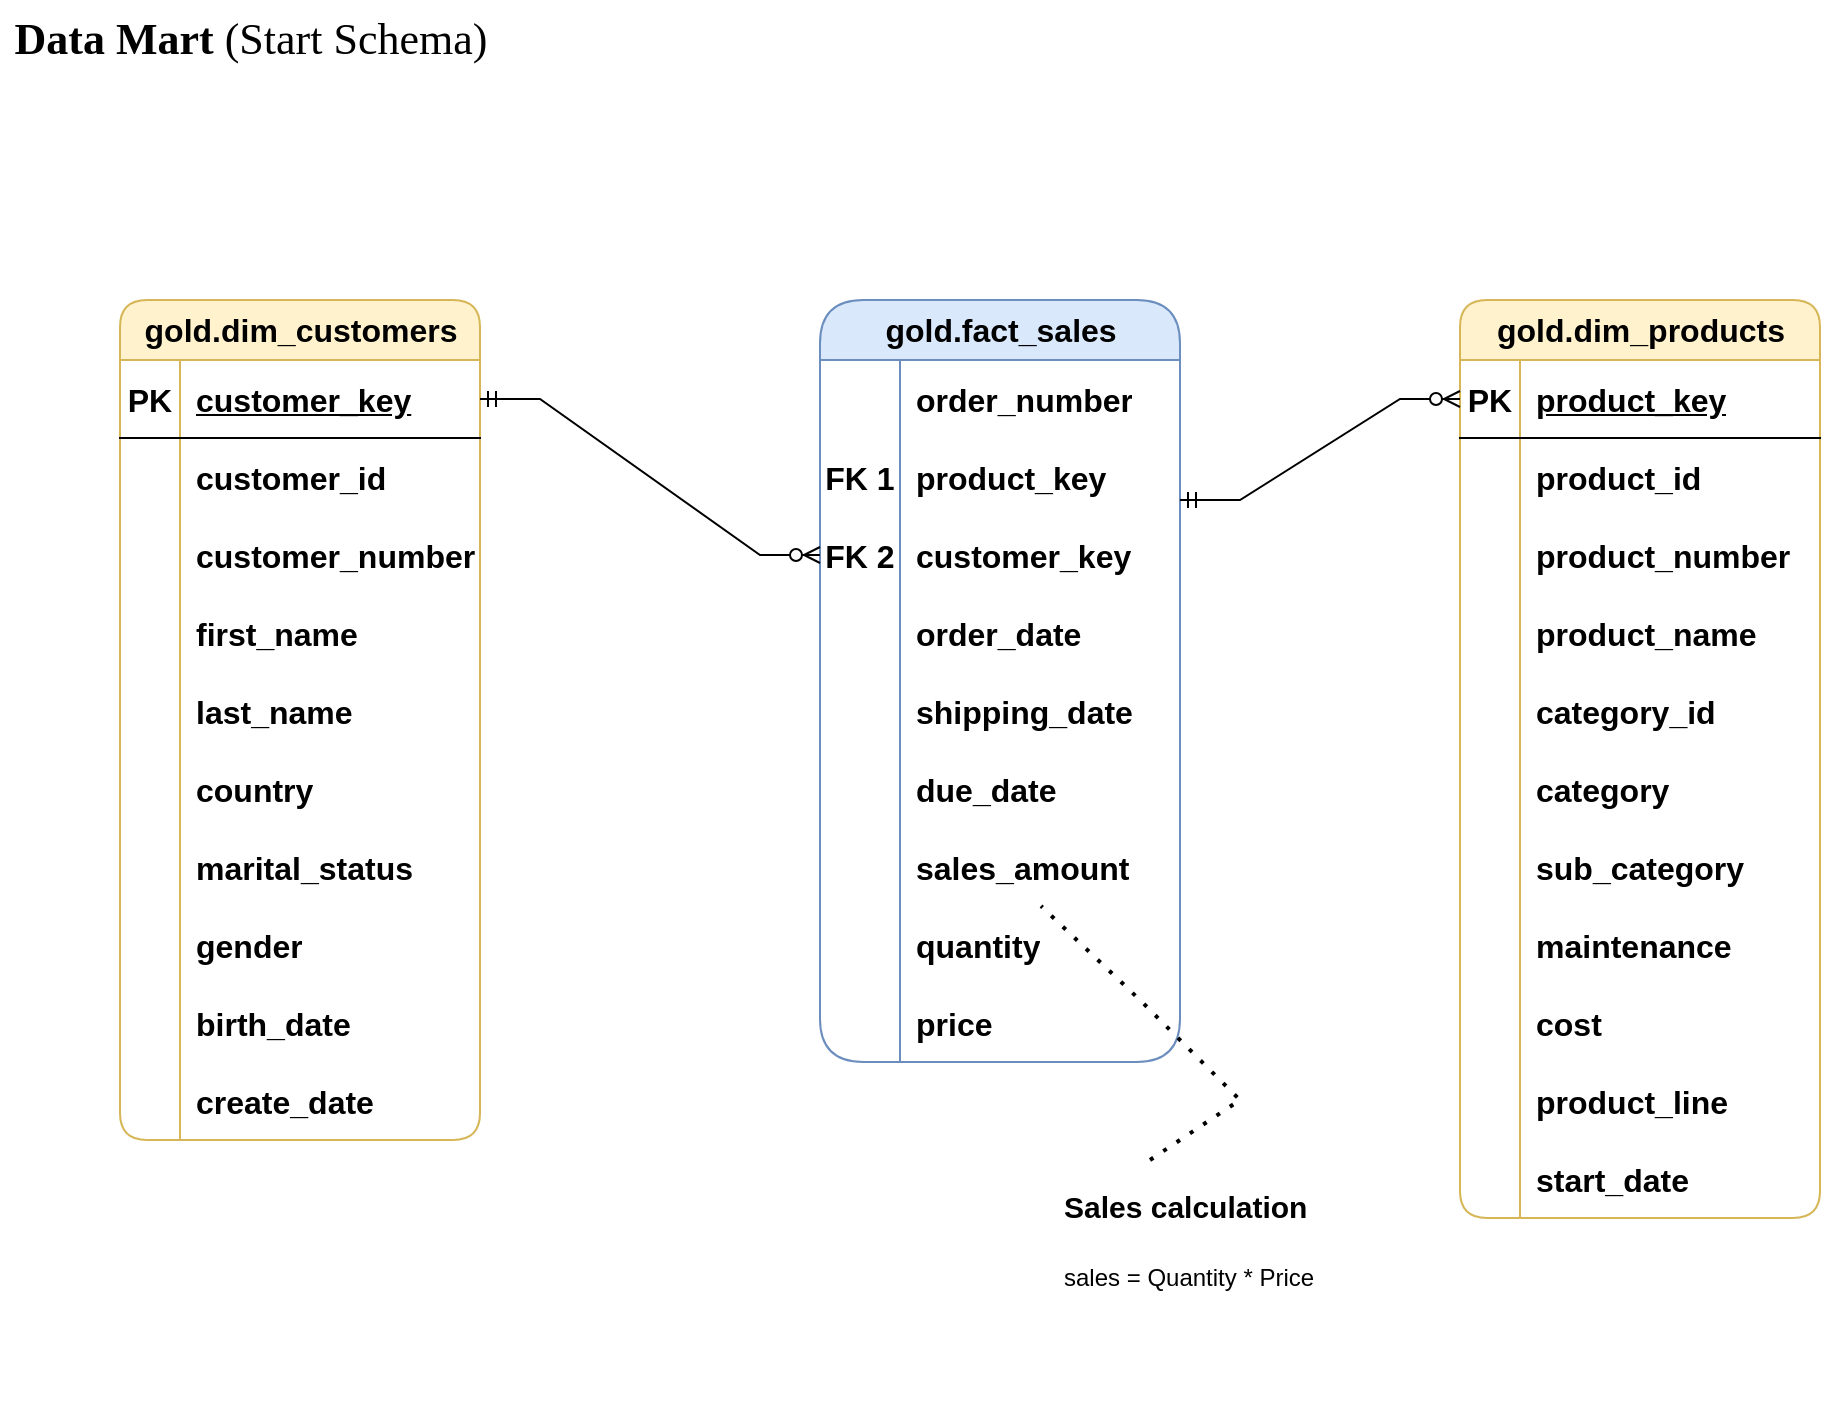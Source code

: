 <mxfile version="28.1.2">
  <diagram name="Page-1" id="ffAwyAnyYBQC_Q6XgbtC">
    <mxGraphModel dx="1188" dy="771" grid="1" gridSize="10" guides="1" tooltips="1" connect="1" arrows="1" fold="1" page="1" pageScale="1" pageWidth="2000" pageHeight="2000" math="0" shadow="0">
      <root>
        <mxCell id="0" />
        <mxCell id="1" parent="0" />
        <mxCell id="qWwc3o8D-LKUhvW9J721-1" value="&lt;font style=&quot;font-size: 22px;&quot; face=&quot;Garamond&quot;&gt;&lt;b style=&quot;&quot;&gt;&lt;font style=&quot;&quot;&gt;Data Mart&amp;nbsp;&lt;/font&gt;&lt;/b&gt;(Start Schema)&lt;/font&gt;" style="text;html=1;align=center;verticalAlign=middle;resizable=0;points=[];autosize=1;strokeColor=none;fillColor=none;" vertex="1" parent="1">
          <mxGeometry x="60" y="50" width="250" height="40" as="geometry" />
        </mxCell>
        <mxCell id="qWwc3o8D-LKUhvW9J721-2" value="gold.dim_customers" style="shape=table;startSize=30;container=1;collapsible=1;childLayout=tableLayout;fixedRows=1;rowLines=0;fontStyle=1;align=center;resizeLast=1;html=1;rounded=1;fillColor=#fff2cc;strokeColor=#d6b656;fontSize=16;" vertex="1" parent="1">
          <mxGeometry x="120" y="200" width="180" height="420" as="geometry" />
        </mxCell>
        <mxCell id="qWwc3o8D-LKUhvW9J721-3" value="" style="shape=tableRow;horizontal=0;startSize=0;swimlaneHead=0;swimlaneBody=0;fillColor=none;collapsible=0;dropTarget=0;points=[[0,0.5],[1,0.5]];portConstraint=eastwest;top=0;left=0;right=0;bottom=1;fontSize=16;" vertex="1" parent="qWwc3o8D-LKUhvW9J721-2">
          <mxGeometry y="30" width="180" height="39" as="geometry" />
        </mxCell>
        <mxCell id="qWwc3o8D-LKUhvW9J721-4" value="PK" style="shape=partialRectangle;connectable=0;fillColor=none;top=0;left=0;bottom=0;right=0;fontStyle=1;overflow=hidden;whiteSpace=wrap;html=1;fontSize=16;" vertex="1" parent="qWwc3o8D-LKUhvW9J721-3">
          <mxGeometry width="30" height="39" as="geometry">
            <mxRectangle width="30" height="39" as="alternateBounds" />
          </mxGeometry>
        </mxCell>
        <mxCell id="qWwc3o8D-LKUhvW9J721-5" value="customer_key" style="shape=partialRectangle;connectable=0;fillColor=none;top=0;left=0;bottom=0;right=0;align=left;spacingLeft=6;fontStyle=5;overflow=hidden;whiteSpace=wrap;html=1;fontSize=16;" vertex="1" parent="qWwc3o8D-LKUhvW9J721-3">
          <mxGeometry x="30" width="150" height="39" as="geometry">
            <mxRectangle width="150" height="39" as="alternateBounds" />
          </mxGeometry>
        </mxCell>
        <mxCell id="qWwc3o8D-LKUhvW9J721-6" value="" style="shape=tableRow;horizontal=0;startSize=0;swimlaneHead=0;swimlaneBody=0;fillColor=none;collapsible=0;dropTarget=0;points=[[0,0.5],[1,0.5]];portConstraint=eastwest;top=0;left=0;right=0;bottom=0;fontSize=16;fontStyle=1" vertex="1" parent="qWwc3o8D-LKUhvW9J721-2">
          <mxGeometry y="69" width="180" height="39" as="geometry" />
        </mxCell>
        <mxCell id="qWwc3o8D-LKUhvW9J721-7" value="" style="shape=partialRectangle;connectable=0;fillColor=none;top=0;left=0;bottom=0;right=0;editable=1;overflow=hidden;whiteSpace=wrap;html=1;fontSize=16;fontStyle=1" vertex="1" parent="qWwc3o8D-LKUhvW9J721-6">
          <mxGeometry width="30" height="39" as="geometry">
            <mxRectangle width="30" height="39" as="alternateBounds" />
          </mxGeometry>
        </mxCell>
        <mxCell id="qWwc3o8D-LKUhvW9J721-8" value="customer_id" style="shape=partialRectangle;connectable=0;fillColor=none;top=0;left=0;bottom=0;right=0;align=left;spacingLeft=6;overflow=hidden;whiteSpace=wrap;html=1;fontSize=16;fontStyle=1" vertex="1" parent="qWwc3o8D-LKUhvW9J721-6">
          <mxGeometry x="30" width="150" height="39" as="geometry">
            <mxRectangle width="150" height="39" as="alternateBounds" />
          </mxGeometry>
        </mxCell>
        <mxCell id="qWwc3o8D-LKUhvW9J721-9" value="" style="shape=tableRow;horizontal=0;startSize=0;swimlaneHead=0;swimlaneBody=0;fillColor=none;collapsible=0;dropTarget=0;points=[[0,0.5],[1,0.5]];portConstraint=eastwest;top=0;left=0;right=0;bottom=0;fontSize=16;fontStyle=1" vertex="1" parent="qWwc3o8D-LKUhvW9J721-2">
          <mxGeometry y="108" width="180" height="39" as="geometry" />
        </mxCell>
        <mxCell id="qWwc3o8D-LKUhvW9J721-10" value="" style="shape=partialRectangle;connectable=0;fillColor=none;top=0;left=0;bottom=0;right=0;editable=1;overflow=hidden;whiteSpace=wrap;html=1;fontSize=16;fontStyle=1" vertex="1" parent="qWwc3o8D-LKUhvW9J721-9">
          <mxGeometry width="30" height="39" as="geometry">
            <mxRectangle width="30" height="39" as="alternateBounds" />
          </mxGeometry>
        </mxCell>
        <mxCell id="qWwc3o8D-LKUhvW9J721-11" value="customer_number" style="shape=partialRectangle;connectable=0;fillColor=none;top=0;left=0;bottom=0;right=0;align=left;spacingLeft=6;overflow=hidden;whiteSpace=wrap;html=1;fontSize=16;fontStyle=1" vertex="1" parent="qWwc3o8D-LKUhvW9J721-9">
          <mxGeometry x="30" width="150" height="39" as="geometry">
            <mxRectangle width="150" height="39" as="alternateBounds" />
          </mxGeometry>
        </mxCell>
        <mxCell id="qWwc3o8D-LKUhvW9J721-12" value="" style="shape=tableRow;horizontal=0;startSize=0;swimlaneHead=0;swimlaneBody=0;fillColor=none;collapsible=0;dropTarget=0;points=[[0,0.5],[1,0.5]];portConstraint=eastwest;top=0;left=0;right=0;bottom=0;fontSize=16;fontStyle=1" vertex="1" parent="qWwc3o8D-LKUhvW9J721-2">
          <mxGeometry y="147" width="180" height="39" as="geometry" />
        </mxCell>
        <mxCell id="qWwc3o8D-LKUhvW9J721-13" value="" style="shape=partialRectangle;connectable=0;fillColor=none;top=0;left=0;bottom=0;right=0;editable=1;overflow=hidden;whiteSpace=wrap;html=1;fontSize=16;fontStyle=1" vertex="1" parent="qWwc3o8D-LKUhvW9J721-12">
          <mxGeometry width="30" height="39" as="geometry">
            <mxRectangle width="30" height="39" as="alternateBounds" />
          </mxGeometry>
        </mxCell>
        <mxCell id="qWwc3o8D-LKUhvW9J721-14" value="first_name" style="shape=partialRectangle;connectable=0;fillColor=none;top=0;left=0;bottom=0;right=0;align=left;spacingLeft=6;overflow=hidden;whiteSpace=wrap;html=1;fontSize=16;fontStyle=1" vertex="1" parent="qWwc3o8D-LKUhvW9J721-12">
          <mxGeometry x="30" width="150" height="39" as="geometry">
            <mxRectangle width="150" height="39" as="alternateBounds" />
          </mxGeometry>
        </mxCell>
        <mxCell id="qWwc3o8D-LKUhvW9J721-28" value="" style="shape=tableRow;horizontal=0;startSize=0;swimlaneHead=0;swimlaneBody=0;fillColor=none;collapsible=0;dropTarget=0;points=[[0,0.5],[1,0.5]];portConstraint=eastwest;top=0;left=0;right=0;bottom=0;fontSize=16;fontStyle=1" vertex="1" parent="qWwc3o8D-LKUhvW9J721-2">
          <mxGeometry y="186" width="180" height="39" as="geometry" />
        </mxCell>
        <mxCell id="qWwc3o8D-LKUhvW9J721-29" value="" style="shape=partialRectangle;connectable=0;fillColor=none;top=0;left=0;bottom=0;right=0;editable=1;overflow=hidden;whiteSpace=wrap;html=1;fontSize=16;fontStyle=1" vertex="1" parent="qWwc3o8D-LKUhvW9J721-28">
          <mxGeometry width="30" height="39" as="geometry">
            <mxRectangle width="30" height="39" as="alternateBounds" />
          </mxGeometry>
        </mxCell>
        <mxCell id="qWwc3o8D-LKUhvW9J721-30" value="last_name" style="shape=partialRectangle;connectable=0;fillColor=none;top=0;left=0;bottom=0;right=0;align=left;spacingLeft=6;overflow=hidden;whiteSpace=wrap;html=1;fontSize=16;fontStyle=1" vertex="1" parent="qWwc3o8D-LKUhvW9J721-28">
          <mxGeometry x="30" width="150" height="39" as="geometry">
            <mxRectangle width="150" height="39" as="alternateBounds" />
          </mxGeometry>
        </mxCell>
        <mxCell id="qWwc3o8D-LKUhvW9J721-31" value="" style="shape=tableRow;horizontal=0;startSize=0;swimlaneHead=0;swimlaneBody=0;fillColor=none;collapsible=0;dropTarget=0;points=[[0,0.5],[1,0.5]];portConstraint=eastwest;top=0;left=0;right=0;bottom=0;fontSize=16;fontStyle=1" vertex="1" parent="qWwc3o8D-LKUhvW9J721-2">
          <mxGeometry y="225" width="180" height="39" as="geometry" />
        </mxCell>
        <mxCell id="qWwc3o8D-LKUhvW9J721-32" value="" style="shape=partialRectangle;connectable=0;fillColor=none;top=0;left=0;bottom=0;right=0;editable=1;overflow=hidden;whiteSpace=wrap;html=1;fontSize=16;fontStyle=1" vertex="1" parent="qWwc3o8D-LKUhvW9J721-31">
          <mxGeometry width="30" height="39" as="geometry">
            <mxRectangle width="30" height="39" as="alternateBounds" />
          </mxGeometry>
        </mxCell>
        <mxCell id="qWwc3o8D-LKUhvW9J721-33" value="country" style="shape=partialRectangle;connectable=0;fillColor=none;top=0;left=0;bottom=0;right=0;align=left;spacingLeft=6;overflow=hidden;whiteSpace=wrap;html=1;fontSize=16;fontStyle=1" vertex="1" parent="qWwc3o8D-LKUhvW9J721-31">
          <mxGeometry x="30" width="150" height="39" as="geometry">
            <mxRectangle width="150" height="39" as="alternateBounds" />
          </mxGeometry>
        </mxCell>
        <mxCell id="qWwc3o8D-LKUhvW9J721-34" value="" style="shape=tableRow;horizontal=0;startSize=0;swimlaneHead=0;swimlaneBody=0;fillColor=none;collapsible=0;dropTarget=0;points=[[0,0.5],[1,0.5]];portConstraint=eastwest;top=0;left=0;right=0;bottom=0;fontSize=16;fontStyle=1" vertex="1" parent="qWwc3o8D-LKUhvW9J721-2">
          <mxGeometry y="264" width="180" height="39" as="geometry" />
        </mxCell>
        <mxCell id="qWwc3o8D-LKUhvW9J721-35" value="" style="shape=partialRectangle;connectable=0;fillColor=none;top=0;left=0;bottom=0;right=0;editable=1;overflow=hidden;whiteSpace=wrap;html=1;fontSize=16;fontStyle=1" vertex="1" parent="qWwc3o8D-LKUhvW9J721-34">
          <mxGeometry width="30" height="39" as="geometry">
            <mxRectangle width="30" height="39" as="alternateBounds" />
          </mxGeometry>
        </mxCell>
        <mxCell id="qWwc3o8D-LKUhvW9J721-36" value="marital_status" style="shape=partialRectangle;connectable=0;fillColor=none;top=0;left=0;bottom=0;right=0;align=left;spacingLeft=6;overflow=hidden;whiteSpace=wrap;html=1;fontSize=16;fontStyle=1" vertex="1" parent="qWwc3o8D-LKUhvW9J721-34">
          <mxGeometry x="30" width="150" height="39" as="geometry">
            <mxRectangle width="150" height="39" as="alternateBounds" />
          </mxGeometry>
        </mxCell>
        <mxCell id="qWwc3o8D-LKUhvW9J721-37" value="" style="shape=tableRow;horizontal=0;startSize=0;swimlaneHead=0;swimlaneBody=0;fillColor=none;collapsible=0;dropTarget=0;points=[[0,0.5],[1,0.5]];portConstraint=eastwest;top=0;left=0;right=0;bottom=0;fontSize=16;fontStyle=1" vertex="1" parent="qWwc3o8D-LKUhvW9J721-2">
          <mxGeometry y="303" width="180" height="39" as="geometry" />
        </mxCell>
        <mxCell id="qWwc3o8D-LKUhvW9J721-38" value="" style="shape=partialRectangle;connectable=0;fillColor=none;top=0;left=0;bottom=0;right=0;editable=1;overflow=hidden;whiteSpace=wrap;html=1;fontSize=16;fontStyle=1" vertex="1" parent="qWwc3o8D-LKUhvW9J721-37">
          <mxGeometry width="30" height="39" as="geometry">
            <mxRectangle width="30" height="39" as="alternateBounds" />
          </mxGeometry>
        </mxCell>
        <mxCell id="qWwc3o8D-LKUhvW9J721-39" value="gender" style="shape=partialRectangle;connectable=0;fillColor=none;top=0;left=0;bottom=0;right=0;align=left;spacingLeft=6;overflow=hidden;whiteSpace=wrap;html=1;fontSize=16;fontStyle=1" vertex="1" parent="qWwc3o8D-LKUhvW9J721-37">
          <mxGeometry x="30" width="150" height="39" as="geometry">
            <mxRectangle width="150" height="39" as="alternateBounds" />
          </mxGeometry>
        </mxCell>
        <mxCell id="qWwc3o8D-LKUhvW9J721-40" value="" style="shape=tableRow;horizontal=0;startSize=0;swimlaneHead=0;swimlaneBody=0;fillColor=none;collapsible=0;dropTarget=0;points=[[0,0.5],[1,0.5]];portConstraint=eastwest;top=0;left=0;right=0;bottom=0;fontSize=16;fontStyle=1" vertex="1" parent="qWwc3o8D-LKUhvW9J721-2">
          <mxGeometry y="342" width="180" height="39" as="geometry" />
        </mxCell>
        <mxCell id="qWwc3o8D-LKUhvW9J721-41" value="" style="shape=partialRectangle;connectable=0;fillColor=none;top=0;left=0;bottom=0;right=0;editable=1;overflow=hidden;whiteSpace=wrap;html=1;fontSize=16;fontStyle=1" vertex="1" parent="qWwc3o8D-LKUhvW9J721-40">
          <mxGeometry width="30" height="39" as="geometry">
            <mxRectangle width="30" height="39" as="alternateBounds" />
          </mxGeometry>
        </mxCell>
        <mxCell id="qWwc3o8D-LKUhvW9J721-42" value="birth_date" style="shape=partialRectangle;connectable=0;fillColor=none;top=0;left=0;bottom=0;right=0;align=left;spacingLeft=6;overflow=hidden;whiteSpace=wrap;html=1;fontSize=16;fontStyle=1" vertex="1" parent="qWwc3o8D-LKUhvW9J721-40">
          <mxGeometry x="30" width="150" height="39" as="geometry">
            <mxRectangle width="150" height="39" as="alternateBounds" />
          </mxGeometry>
        </mxCell>
        <mxCell id="qWwc3o8D-LKUhvW9J721-43" value="" style="shape=tableRow;horizontal=0;startSize=0;swimlaneHead=0;swimlaneBody=0;fillColor=none;collapsible=0;dropTarget=0;points=[[0,0.5],[1,0.5]];portConstraint=eastwest;top=0;left=0;right=0;bottom=0;fontSize=16;fontStyle=1" vertex="1" parent="qWwc3o8D-LKUhvW9J721-2">
          <mxGeometry y="381" width="180" height="39" as="geometry" />
        </mxCell>
        <mxCell id="qWwc3o8D-LKUhvW9J721-44" value="" style="shape=partialRectangle;connectable=0;fillColor=none;top=0;left=0;bottom=0;right=0;editable=1;overflow=hidden;whiteSpace=wrap;html=1;fontSize=16;fontStyle=1" vertex="1" parent="qWwc3o8D-LKUhvW9J721-43">
          <mxGeometry width="30" height="39" as="geometry">
            <mxRectangle width="30" height="39" as="alternateBounds" />
          </mxGeometry>
        </mxCell>
        <mxCell id="qWwc3o8D-LKUhvW9J721-45" value="create_date" style="shape=partialRectangle;connectable=0;fillColor=none;top=0;left=0;bottom=0;right=0;align=left;spacingLeft=6;overflow=hidden;whiteSpace=wrap;html=1;fontSize=16;fontStyle=1" vertex="1" parent="qWwc3o8D-LKUhvW9J721-43">
          <mxGeometry x="30" width="150" height="39" as="geometry">
            <mxRectangle width="150" height="39" as="alternateBounds" />
          </mxGeometry>
        </mxCell>
        <mxCell id="qWwc3o8D-LKUhvW9J721-46" value="gold.dim_products" style="shape=table;startSize=30;container=1;collapsible=1;childLayout=tableLayout;fixedRows=1;rowLines=0;fontStyle=1;align=center;resizeLast=1;html=1;rounded=1;fillColor=#fff2cc;strokeColor=#d6b656;fontSize=16;" vertex="1" parent="1">
          <mxGeometry x="790" y="200" width="180" height="459" as="geometry" />
        </mxCell>
        <mxCell id="qWwc3o8D-LKUhvW9J721-47" value="" style="shape=tableRow;horizontal=0;startSize=0;swimlaneHead=0;swimlaneBody=0;fillColor=none;collapsible=0;dropTarget=0;points=[[0,0.5],[1,0.5]];portConstraint=eastwest;top=0;left=0;right=0;bottom=1;fontSize=16;fontStyle=1" vertex="1" parent="qWwc3o8D-LKUhvW9J721-46">
          <mxGeometry y="30" width="180" height="39" as="geometry" />
        </mxCell>
        <mxCell id="qWwc3o8D-LKUhvW9J721-48" value="PK" style="shape=partialRectangle;connectable=0;fillColor=none;top=0;left=0;bottom=0;right=0;fontStyle=1;overflow=hidden;whiteSpace=wrap;html=1;fontSize=16;" vertex="1" parent="qWwc3o8D-LKUhvW9J721-47">
          <mxGeometry width="30" height="39" as="geometry">
            <mxRectangle width="30" height="39" as="alternateBounds" />
          </mxGeometry>
        </mxCell>
        <mxCell id="qWwc3o8D-LKUhvW9J721-49" value="product_key" style="shape=partialRectangle;connectable=0;fillColor=none;top=0;left=0;bottom=0;right=0;align=left;spacingLeft=6;fontStyle=5;overflow=hidden;whiteSpace=wrap;html=1;fontSize=16;" vertex="1" parent="qWwc3o8D-LKUhvW9J721-47">
          <mxGeometry x="30" width="150" height="39" as="geometry">
            <mxRectangle width="150" height="39" as="alternateBounds" />
          </mxGeometry>
        </mxCell>
        <mxCell id="qWwc3o8D-LKUhvW9J721-50" value="" style="shape=tableRow;horizontal=0;startSize=0;swimlaneHead=0;swimlaneBody=0;fillColor=none;collapsible=0;dropTarget=0;points=[[0,0.5],[1,0.5]];portConstraint=eastwest;top=0;left=0;right=0;bottom=0;fontSize=16;fontStyle=1" vertex="1" parent="qWwc3o8D-LKUhvW9J721-46">
          <mxGeometry y="69" width="180" height="39" as="geometry" />
        </mxCell>
        <mxCell id="qWwc3o8D-LKUhvW9J721-51" value="" style="shape=partialRectangle;connectable=0;fillColor=none;top=0;left=0;bottom=0;right=0;editable=1;overflow=hidden;whiteSpace=wrap;html=1;fontSize=16;fontStyle=1" vertex="1" parent="qWwc3o8D-LKUhvW9J721-50">
          <mxGeometry width="30" height="39" as="geometry">
            <mxRectangle width="30" height="39" as="alternateBounds" />
          </mxGeometry>
        </mxCell>
        <mxCell id="qWwc3o8D-LKUhvW9J721-52" value="product_id" style="shape=partialRectangle;connectable=0;fillColor=none;top=0;left=0;bottom=0;right=0;align=left;spacingLeft=6;overflow=hidden;whiteSpace=wrap;html=1;fontSize=16;fontStyle=1" vertex="1" parent="qWwc3o8D-LKUhvW9J721-50">
          <mxGeometry x="30" width="150" height="39" as="geometry">
            <mxRectangle width="150" height="39" as="alternateBounds" />
          </mxGeometry>
        </mxCell>
        <mxCell id="qWwc3o8D-LKUhvW9J721-53" value="" style="shape=tableRow;horizontal=0;startSize=0;swimlaneHead=0;swimlaneBody=0;fillColor=none;collapsible=0;dropTarget=0;points=[[0,0.5],[1,0.5]];portConstraint=eastwest;top=0;left=0;right=0;bottom=0;fontSize=16;fontStyle=1" vertex="1" parent="qWwc3o8D-LKUhvW9J721-46">
          <mxGeometry y="108" width="180" height="39" as="geometry" />
        </mxCell>
        <mxCell id="qWwc3o8D-LKUhvW9J721-54" value="" style="shape=partialRectangle;connectable=0;fillColor=none;top=0;left=0;bottom=0;right=0;editable=1;overflow=hidden;whiteSpace=wrap;html=1;fontSize=16;fontStyle=1" vertex="1" parent="qWwc3o8D-LKUhvW9J721-53">
          <mxGeometry width="30" height="39" as="geometry">
            <mxRectangle width="30" height="39" as="alternateBounds" />
          </mxGeometry>
        </mxCell>
        <mxCell id="qWwc3o8D-LKUhvW9J721-55" value="product_number" style="shape=partialRectangle;connectable=0;fillColor=none;top=0;left=0;bottom=0;right=0;align=left;spacingLeft=6;overflow=hidden;whiteSpace=wrap;html=1;fontSize=16;fontStyle=1" vertex="1" parent="qWwc3o8D-LKUhvW9J721-53">
          <mxGeometry x="30" width="150" height="39" as="geometry">
            <mxRectangle width="150" height="39" as="alternateBounds" />
          </mxGeometry>
        </mxCell>
        <mxCell id="qWwc3o8D-LKUhvW9J721-56" value="" style="shape=tableRow;horizontal=0;startSize=0;swimlaneHead=0;swimlaneBody=0;fillColor=none;collapsible=0;dropTarget=0;points=[[0,0.5],[1,0.5]];portConstraint=eastwest;top=0;left=0;right=0;bottom=0;fontSize=16;fontStyle=1" vertex="1" parent="qWwc3o8D-LKUhvW9J721-46">
          <mxGeometry y="147" width="180" height="39" as="geometry" />
        </mxCell>
        <mxCell id="qWwc3o8D-LKUhvW9J721-57" value="" style="shape=partialRectangle;connectable=0;fillColor=none;top=0;left=0;bottom=0;right=0;editable=1;overflow=hidden;whiteSpace=wrap;html=1;fontSize=16;fontStyle=1" vertex="1" parent="qWwc3o8D-LKUhvW9J721-56">
          <mxGeometry width="30" height="39" as="geometry">
            <mxRectangle width="30" height="39" as="alternateBounds" />
          </mxGeometry>
        </mxCell>
        <mxCell id="qWwc3o8D-LKUhvW9J721-58" value="product_name" style="shape=partialRectangle;connectable=0;fillColor=none;top=0;left=0;bottom=0;right=0;align=left;spacingLeft=6;overflow=hidden;whiteSpace=wrap;html=1;fontSize=16;fontStyle=1" vertex="1" parent="qWwc3o8D-LKUhvW9J721-56">
          <mxGeometry x="30" width="150" height="39" as="geometry">
            <mxRectangle width="150" height="39" as="alternateBounds" />
          </mxGeometry>
        </mxCell>
        <mxCell id="qWwc3o8D-LKUhvW9J721-59" value="" style="shape=tableRow;horizontal=0;startSize=0;swimlaneHead=0;swimlaneBody=0;fillColor=none;collapsible=0;dropTarget=0;points=[[0,0.5],[1,0.5]];portConstraint=eastwest;top=0;left=0;right=0;bottom=0;fontSize=16;fontStyle=1" vertex="1" parent="qWwc3o8D-LKUhvW9J721-46">
          <mxGeometry y="186" width="180" height="39" as="geometry" />
        </mxCell>
        <mxCell id="qWwc3o8D-LKUhvW9J721-60" value="" style="shape=partialRectangle;connectable=0;fillColor=none;top=0;left=0;bottom=0;right=0;editable=1;overflow=hidden;whiteSpace=wrap;html=1;fontSize=16;fontStyle=1" vertex="1" parent="qWwc3o8D-LKUhvW9J721-59">
          <mxGeometry width="30" height="39" as="geometry">
            <mxRectangle width="30" height="39" as="alternateBounds" />
          </mxGeometry>
        </mxCell>
        <mxCell id="qWwc3o8D-LKUhvW9J721-61" value="category_id" style="shape=partialRectangle;connectable=0;fillColor=none;top=0;left=0;bottom=0;right=0;align=left;spacingLeft=6;overflow=hidden;whiteSpace=wrap;html=1;fontSize=16;fontStyle=1" vertex="1" parent="qWwc3o8D-LKUhvW9J721-59">
          <mxGeometry x="30" width="150" height="39" as="geometry">
            <mxRectangle width="150" height="39" as="alternateBounds" />
          </mxGeometry>
        </mxCell>
        <mxCell id="qWwc3o8D-LKUhvW9J721-62" value="" style="shape=tableRow;horizontal=0;startSize=0;swimlaneHead=0;swimlaneBody=0;fillColor=none;collapsible=0;dropTarget=0;points=[[0,0.5],[1,0.5]];portConstraint=eastwest;top=0;left=0;right=0;bottom=0;fontSize=16;fontStyle=1" vertex="1" parent="qWwc3o8D-LKUhvW9J721-46">
          <mxGeometry y="225" width="180" height="39" as="geometry" />
        </mxCell>
        <mxCell id="qWwc3o8D-LKUhvW9J721-63" value="" style="shape=partialRectangle;connectable=0;fillColor=none;top=0;left=0;bottom=0;right=0;editable=1;overflow=hidden;whiteSpace=wrap;html=1;fontSize=16;fontStyle=1" vertex="1" parent="qWwc3o8D-LKUhvW9J721-62">
          <mxGeometry width="30" height="39" as="geometry">
            <mxRectangle width="30" height="39" as="alternateBounds" />
          </mxGeometry>
        </mxCell>
        <mxCell id="qWwc3o8D-LKUhvW9J721-64" value="category" style="shape=partialRectangle;connectable=0;fillColor=none;top=0;left=0;bottom=0;right=0;align=left;spacingLeft=6;overflow=hidden;whiteSpace=wrap;html=1;fontSize=16;fontStyle=1" vertex="1" parent="qWwc3o8D-LKUhvW9J721-62">
          <mxGeometry x="30" width="150" height="39" as="geometry">
            <mxRectangle width="150" height="39" as="alternateBounds" />
          </mxGeometry>
        </mxCell>
        <mxCell id="qWwc3o8D-LKUhvW9J721-65" value="" style="shape=tableRow;horizontal=0;startSize=0;swimlaneHead=0;swimlaneBody=0;fillColor=none;collapsible=0;dropTarget=0;points=[[0,0.5],[1,0.5]];portConstraint=eastwest;top=0;left=0;right=0;bottom=0;fontSize=16;fontStyle=1" vertex="1" parent="qWwc3o8D-LKUhvW9J721-46">
          <mxGeometry y="264" width="180" height="39" as="geometry" />
        </mxCell>
        <mxCell id="qWwc3o8D-LKUhvW9J721-66" value="" style="shape=partialRectangle;connectable=0;fillColor=none;top=0;left=0;bottom=0;right=0;editable=1;overflow=hidden;whiteSpace=wrap;html=1;fontSize=16;fontStyle=1" vertex="1" parent="qWwc3o8D-LKUhvW9J721-65">
          <mxGeometry width="30" height="39" as="geometry">
            <mxRectangle width="30" height="39" as="alternateBounds" />
          </mxGeometry>
        </mxCell>
        <mxCell id="qWwc3o8D-LKUhvW9J721-67" value="sub_category" style="shape=partialRectangle;connectable=0;fillColor=none;top=0;left=0;bottom=0;right=0;align=left;spacingLeft=6;overflow=hidden;whiteSpace=wrap;html=1;fontSize=16;fontStyle=1" vertex="1" parent="qWwc3o8D-LKUhvW9J721-65">
          <mxGeometry x="30" width="150" height="39" as="geometry">
            <mxRectangle width="150" height="39" as="alternateBounds" />
          </mxGeometry>
        </mxCell>
        <mxCell id="qWwc3o8D-LKUhvW9J721-68" value="" style="shape=tableRow;horizontal=0;startSize=0;swimlaneHead=0;swimlaneBody=0;fillColor=none;collapsible=0;dropTarget=0;points=[[0,0.5],[1,0.5]];portConstraint=eastwest;top=0;left=0;right=0;bottom=0;fontSize=16;fontStyle=1" vertex="1" parent="qWwc3o8D-LKUhvW9J721-46">
          <mxGeometry y="303" width="180" height="39" as="geometry" />
        </mxCell>
        <mxCell id="qWwc3o8D-LKUhvW9J721-69" value="" style="shape=partialRectangle;connectable=0;fillColor=none;top=0;left=0;bottom=0;right=0;editable=1;overflow=hidden;whiteSpace=wrap;html=1;fontSize=16;fontStyle=1" vertex="1" parent="qWwc3o8D-LKUhvW9J721-68">
          <mxGeometry width="30" height="39" as="geometry">
            <mxRectangle width="30" height="39" as="alternateBounds" />
          </mxGeometry>
        </mxCell>
        <mxCell id="qWwc3o8D-LKUhvW9J721-70" value="maintenance" style="shape=partialRectangle;connectable=0;fillColor=none;top=0;left=0;bottom=0;right=0;align=left;spacingLeft=6;overflow=hidden;whiteSpace=wrap;html=1;fontSize=16;fontStyle=1" vertex="1" parent="qWwc3o8D-LKUhvW9J721-68">
          <mxGeometry x="30" width="150" height="39" as="geometry">
            <mxRectangle width="150" height="39" as="alternateBounds" />
          </mxGeometry>
        </mxCell>
        <mxCell id="qWwc3o8D-LKUhvW9J721-71" value="" style="shape=tableRow;horizontal=0;startSize=0;swimlaneHead=0;swimlaneBody=0;fillColor=none;collapsible=0;dropTarget=0;points=[[0,0.5],[1,0.5]];portConstraint=eastwest;top=0;left=0;right=0;bottom=0;fontSize=16;fontStyle=1" vertex="1" parent="qWwc3o8D-LKUhvW9J721-46">
          <mxGeometry y="342" width="180" height="39" as="geometry" />
        </mxCell>
        <mxCell id="qWwc3o8D-LKUhvW9J721-72" value="" style="shape=partialRectangle;connectable=0;fillColor=none;top=0;left=0;bottom=0;right=0;editable=1;overflow=hidden;whiteSpace=wrap;html=1;fontSize=16;fontStyle=1" vertex="1" parent="qWwc3o8D-LKUhvW9J721-71">
          <mxGeometry width="30" height="39" as="geometry">
            <mxRectangle width="30" height="39" as="alternateBounds" />
          </mxGeometry>
        </mxCell>
        <mxCell id="qWwc3o8D-LKUhvW9J721-73" value="cost" style="shape=partialRectangle;connectable=0;fillColor=none;top=0;left=0;bottom=0;right=0;align=left;spacingLeft=6;overflow=hidden;whiteSpace=wrap;html=1;fontSize=16;fontStyle=1" vertex="1" parent="qWwc3o8D-LKUhvW9J721-71">
          <mxGeometry x="30" width="150" height="39" as="geometry">
            <mxRectangle width="150" height="39" as="alternateBounds" />
          </mxGeometry>
        </mxCell>
        <mxCell id="qWwc3o8D-LKUhvW9J721-74" value="" style="shape=tableRow;horizontal=0;startSize=0;swimlaneHead=0;swimlaneBody=0;fillColor=none;collapsible=0;dropTarget=0;points=[[0,0.5],[1,0.5]];portConstraint=eastwest;top=0;left=0;right=0;bottom=0;fontSize=16;fontStyle=1" vertex="1" parent="qWwc3o8D-LKUhvW9J721-46">
          <mxGeometry y="381" width="180" height="39" as="geometry" />
        </mxCell>
        <mxCell id="qWwc3o8D-LKUhvW9J721-75" value="" style="shape=partialRectangle;connectable=0;fillColor=none;top=0;left=0;bottom=0;right=0;editable=1;overflow=hidden;whiteSpace=wrap;html=1;fontSize=16;fontStyle=1" vertex="1" parent="qWwc3o8D-LKUhvW9J721-74">
          <mxGeometry width="30" height="39" as="geometry">
            <mxRectangle width="30" height="39" as="alternateBounds" />
          </mxGeometry>
        </mxCell>
        <mxCell id="qWwc3o8D-LKUhvW9J721-76" value="product_line" style="shape=partialRectangle;connectable=0;fillColor=none;top=0;left=0;bottom=0;right=0;align=left;spacingLeft=6;overflow=hidden;whiteSpace=wrap;html=1;fontSize=16;fontStyle=1" vertex="1" parent="qWwc3o8D-LKUhvW9J721-74">
          <mxGeometry x="30" width="150" height="39" as="geometry">
            <mxRectangle width="150" height="39" as="alternateBounds" />
          </mxGeometry>
        </mxCell>
        <mxCell id="qWwc3o8D-LKUhvW9J721-77" value="" style="shape=tableRow;horizontal=0;startSize=0;swimlaneHead=0;swimlaneBody=0;fillColor=none;collapsible=0;dropTarget=0;points=[[0,0.5],[1,0.5]];portConstraint=eastwest;top=0;left=0;right=0;bottom=0;fontSize=16;fontStyle=1" vertex="1" parent="qWwc3o8D-LKUhvW9J721-46">
          <mxGeometry y="420" width="180" height="39" as="geometry" />
        </mxCell>
        <mxCell id="qWwc3o8D-LKUhvW9J721-78" value="" style="shape=partialRectangle;connectable=0;fillColor=none;top=0;left=0;bottom=0;right=0;editable=1;overflow=hidden;whiteSpace=wrap;html=1;fontSize=16;fontStyle=1" vertex="1" parent="qWwc3o8D-LKUhvW9J721-77">
          <mxGeometry width="30" height="39" as="geometry">
            <mxRectangle width="30" height="39" as="alternateBounds" />
          </mxGeometry>
        </mxCell>
        <mxCell id="qWwc3o8D-LKUhvW9J721-79" value="start_date" style="shape=partialRectangle;connectable=0;fillColor=none;top=0;left=0;bottom=0;right=0;align=left;spacingLeft=6;overflow=hidden;whiteSpace=wrap;html=1;fontSize=16;fontStyle=1" vertex="1" parent="qWwc3o8D-LKUhvW9J721-77">
          <mxGeometry x="30" width="150" height="39" as="geometry">
            <mxRectangle width="150" height="39" as="alternateBounds" />
          </mxGeometry>
        </mxCell>
        <mxCell id="qWwc3o8D-LKUhvW9J721-80" value="gold.fact_sales" style="shape=table;startSize=30;container=1;collapsible=1;childLayout=tableLayout;fixedRows=1;rowLines=0;fontStyle=1;align=center;resizeLast=1;html=1;rounded=1;fillColor=#dae8fc;strokeColor=#6c8ebf;fontSize=16;arcSize=24;" vertex="1" parent="1">
          <mxGeometry x="470" y="200" width="180" height="381" as="geometry" />
        </mxCell>
        <mxCell id="qWwc3o8D-LKUhvW9J721-84" value="" style="shape=tableRow;horizontal=0;startSize=0;swimlaneHead=0;swimlaneBody=0;fillColor=none;collapsible=0;dropTarget=0;points=[[0,0.5],[1,0.5]];portConstraint=eastwest;top=0;left=0;right=0;bottom=0;fontSize=16;fontStyle=1" vertex="1" parent="qWwc3o8D-LKUhvW9J721-80">
          <mxGeometry y="30" width="180" height="39" as="geometry" />
        </mxCell>
        <mxCell id="qWwc3o8D-LKUhvW9J721-85" value="" style="shape=partialRectangle;connectable=0;fillColor=none;top=0;left=0;bottom=0;right=0;editable=1;overflow=hidden;whiteSpace=wrap;html=1;fontSize=16;fontStyle=1" vertex="1" parent="qWwc3o8D-LKUhvW9J721-84">
          <mxGeometry width="40" height="39" as="geometry">
            <mxRectangle width="40" height="39" as="alternateBounds" />
          </mxGeometry>
        </mxCell>
        <mxCell id="qWwc3o8D-LKUhvW9J721-86" value="order_number" style="shape=partialRectangle;connectable=0;fillColor=none;top=0;left=0;bottom=0;right=0;align=left;spacingLeft=6;overflow=hidden;whiteSpace=wrap;html=1;fontSize=16;fontStyle=1" vertex="1" parent="qWwc3o8D-LKUhvW9J721-84">
          <mxGeometry x="40" width="140" height="39" as="geometry">
            <mxRectangle width="140" height="39" as="alternateBounds" />
          </mxGeometry>
        </mxCell>
        <mxCell id="qWwc3o8D-LKUhvW9J721-87" value="" style="shape=tableRow;horizontal=0;startSize=0;swimlaneHead=0;swimlaneBody=0;fillColor=none;collapsible=0;dropTarget=0;points=[[0,0.5],[1,0.5]];portConstraint=eastwest;top=0;left=0;right=0;bottom=0;fontSize=16;fontStyle=1" vertex="1" parent="qWwc3o8D-LKUhvW9J721-80">
          <mxGeometry y="69" width="180" height="39" as="geometry" />
        </mxCell>
        <mxCell id="qWwc3o8D-LKUhvW9J721-88" value="FK 1" style="shape=partialRectangle;connectable=0;fillColor=none;top=0;left=0;bottom=0;right=0;editable=1;overflow=hidden;whiteSpace=wrap;html=1;fontSize=16;fontStyle=1" vertex="1" parent="qWwc3o8D-LKUhvW9J721-87">
          <mxGeometry width="40" height="39" as="geometry">
            <mxRectangle width="40" height="39" as="alternateBounds" />
          </mxGeometry>
        </mxCell>
        <mxCell id="qWwc3o8D-LKUhvW9J721-89" value="product_key" style="shape=partialRectangle;connectable=0;fillColor=none;top=0;left=0;bottom=0;right=0;align=left;spacingLeft=6;overflow=hidden;whiteSpace=wrap;html=1;fontSize=16;fontStyle=1" vertex="1" parent="qWwc3o8D-LKUhvW9J721-87">
          <mxGeometry x="40" width="140" height="39" as="geometry">
            <mxRectangle width="140" height="39" as="alternateBounds" />
          </mxGeometry>
        </mxCell>
        <mxCell id="qWwc3o8D-LKUhvW9J721-90" value="" style="shape=tableRow;horizontal=0;startSize=0;swimlaneHead=0;swimlaneBody=0;fillColor=none;collapsible=0;dropTarget=0;points=[[0,0.5],[1,0.5]];portConstraint=eastwest;top=0;left=0;right=0;bottom=0;fontSize=16;fontStyle=1" vertex="1" parent="qWwc3o8D-LKUhvW9J721-80">
          <mxGeometry y="108" width="180" height="39" as="geometry" />
        </mxCell>
        <mxCell id="qWwc3o8D-LKUhvW9J721-91" value="FK 2" style="shape=partialRectangle;connectable=0;fillColor=none;top=0;left=0;bottom=0;right=0;editable=1;overflow=hidden;whiteSpace=wrap;html=1;fontSize=16;fontStyle=1" vertex="1" parent="qWwc3o8D-LKUhvW9J721-90">
          <mxGeometry width="40" height="39" as="geometry">
            <mxRectangle width="40" height="39" as="alternateBounds" />
          </mxGeometry>
        </mxCell>
        <mxCell id="qWwc3o8D-LKUhvW9J721-92" value="customer_key" style="shape=partialRectangle;connectable=0;fillColor=none;top=0;left=0;bottom=0;right=0;align=left;spacingLeft=6;overflow=hidden;whiteSpace=wrap;html=1;fontSize=16;fontStyle=1" vertex="1" parent="qWwc3o8D-LKUhvW9J721-90">
          <mxGeometry x="40" width="140" height="39" as="geometry">
            <mxRectangle width="140" height="39" as="alternateBounds" />
          </mxGeometry>
        </mxCell>
        <mxCell id="qWwc3o8D-LKUhvW9J721-93" value="" style="shape=tableRow;horizontal=0;startSize=0;swimlaneHead=0;swimlaneBody=0;fillColor=none;collapsible=0;dropTarget=0;points=[[0,0.5],[1,0.5]];portConstraint=eastwest;top=0;left=0;right=0;bottom=0;fontSize=16;fontStyle=1" vertex="1" parent="qWwc3o8D-LKUhvW9J721-80">
          <mxGeometry y="147" width="180" height="39" as="geometry" />
        </mxCell>
        <mxCell id="qWwc3o8D-LKUhvW9J721-94" value="" style="shape=partialRectangle;connectable=0;fillColor=none;top=0;left=0;bottom=0;right=0;editable=1;overflow=hidden;whiteSpace=wrap;html=1;fontSize=16;fontStyle=1" vertex="1" parent="qWwc3o8D-LKUhvW9J721-93">
          <mxGeometry width="40" height="39" as="geometry">
            <mxRectangle width="40" height="39" as="alternateBounds" />
          </mxGeometry>
        </mxCell>
        <mxCell id="qWwc3o8D-LKUhvW9J721-95" value="order_date" style="shape=partialRectangle;connectable=0;fillColor=none;top=0;left=0;bottom=0;right=0;align=left;spacingLeft=6;overflow=hidden;whiteSpace=wrap;html=1;fontSize=16;fontStyle=1" vertex="1" parent="qWwc3o8D-LKUhvW9J721-93">
          <mxGeometry x="40" width="140" height="39" as="geometry">
            <mxRectangle width="140" height="39" as="alternateBounds" />
          </mxGeometry>
        </mxCell>
        <mxCell id="qWwc3o8D-LKUhvW9J721-96" value="" style="shape=tableRow;horizontal=0;startSize=0;swimlaneHead=0;swimlaneBody=0;fillColor=none;collapsible=0;dropTarget=0;points=[[0,0.5],[1,0.5]];portConstraint=eastwest;top=0;left=0;right=0;bottom=0;fontSize=16;fontStyle=1" vertex="1" parent="qWwc3o8D-LKUhvW9J721-80">
          <mxGeometry y="186" width="180" height="39" as="geometry" />
        </mxCell>
        <mxCell id="qWwc3o8D-LKUhvW9J721-97" value="" style="shape=partialRectangle;connectable=0;fillColor=none;top=0;left=0;bottom=0;right=0;editable=1;overflow=hidden;whiteSpace=wrap;html=1;fontSize=16;fontStyle=1" vertex="1" parent="qWwc3o8D-LKUhvW9J721-96">
          <mxGeometry width="40" height="39" as="geometry">
            <mxRectangle width="40" height="39" as="alternateBounds" />
          </mxGeometry>
        </mxCell>
        <mxCell id="qWwc3o8D-LKUhvW9J721-98" value="shipping_date" style="shape=partialRectangle;connectable=0;fillColor=none;top=0;left=0;bottom=0;right=0;align=left;spacingLeft=6;overflow=hidden;whiteSpace=wrap;html=1;fontSize=16;fontStyle=1" vertex="1" parent="qWwc3o8D-LKUhvW9J721-96">
          <mxGeometry x="40" width="140" height="39" as="geometry">
            <mxRectangle width="140" height="39" as="alternateBounds" />
          </mxGeometry>
        </mxCell>
        <mxCell id="qWwc3o8D-LKUhvW9J721-99" value="" style="shape=tableRow;horizontal=0;startSize=0;swimlaneHead=0;swimlaneBody=0;fillColor=none;collapsible=0;dropTarget=0;points=[[0,0.5],[1,0.5]];portConstraint=eastwest;top=0;left=0;right=0;bottom=0;fontSize=16;fontStyle=1" vertex="1" parent="qWwc3o8D-LKUhvW9J721-80">
          <mxGeometry y="225" width="180" height="39" as="geometry" />
        </mxCell>
        <mxCell id="qWwc3o8D-LKUhvW9J721-100" value="" style="shape=partialRectangle;connectable=0;fillColor=none;top=0;left=0;bottom=0;right=0;editable=1;overflow=hidden;whiteSpace=wrap;html=1;fontSize=16;fontStyle=1" vertex="1" parent="qWwc3o8D-LKUhvW9J721-99">
          <mxGeometry width="40" height="39" as="geometry">
            <mxRectangle width="40" height="39" as="alternateBounds" />
          </mxGeometry>
        </mxCell>
        <mxCell id="qWwc3o8D-LKUhvW9J721-101" value="due_date" style="shape=partialRectangle;connectable=0;fillColor=none;top=0;left=0;bottom=0;right=0;align=left;spacingLeft=6;overflow=hidden;whiteSpace=wrap;html=1;fontSize=16;fontStyle=1" vertex="1" parent="qWwc3o8D-LKUhvW9J721-99">
          <mxGeometry x="40" width="140" height="39" as="geometry">
            <mxRectangle width="140" height="39" as="alternateBounds" />
          </mxGeometry>
        </mxCell>
        <mxCell id="qWwc3o8D-LKUhvW9J721-102" value="" style="shape=tableRow;horizontal=0;startSize=0;swimlaneHead=0;swimlaneBody=0;fillColor=none;collapsible=0;dropTarget=0;points=[[0,0.5],[1,0.5]];portConstraint=eastwest;top=0;left=0;right=0;bottom=0;fontSize=16;fontStyle=1" vertex="1" parent="qWwc3o8D-LKUhvW9J721-80">
          <mxGeometry y="264" width="180" height="39" as="geometry" />
        </mxCell>
        <mxCell id="qWwc3o8D-LKUhvW9J721-103" value="" style="shape=partialRectangle;connectable=0;fillColor=none;top=0;left=0;bottom=0;right=0;editable=1;overflow=hidden;whiteSpace=wrap;html=1;fontSize=16;fontStyle=1" vertex="1" parent="qWwc3o8D-LKUhvW9J721-102">
          <mxGeometry width="40" height="39" as="geometry">
            <mxRectangle width="40" height="39" as="alternateBounds" />
          </mxGeometry>
        </mxCell>
        <mxCell id="qWwc3o8D-LKUhvW9J721-104" value="sales_amount" style="shape=partialRectangle;connectable=0;fillColor=none;top=0;left=0;bottom=0;right=0;align=left;spacingLeft=6;overflow=hidden;whiteSpace=wrap;html=1;fontSize=16;fontStyle=1" vertex="1" parent="qWwc3o8D-LKUhvW9J721-102">
          <mxGeometry x="40" width="140" height="39" as="geometry">
            <mxRectangle width="140" height="39" as="alternateBounds" />
          </mxGeometry>
        </mxCell>
        <mxCell id="qWwc3o8D-LKUhvW9J721-105" value="" style="shape=tableRow;horizontal=0;startSize=0;swimlaneHead=0;swimlaneBody=0;fillColor=none;collapsible=0;dropTarget=0;points=[[0,0.5],[1,0.5]];portConstraint=eastwest;top=0;left=0;right=0;bottom=0;fontSize=16;fontStyle=1" vertex="1" parent="qWwc3o8D-LKUhvW9J721-80">
          <mxGeometry y="303" width="180" height="39" as="geometry" />
        </mxCell>
        <mxCell id="qWwc3o8D-LKUhvW9J721-106" value="" style="shape=partialRectangle;connectable=0;fillColor=none;top=0;left=0;bottom=0;right=0;editable=1;overflow=hidden;whiteSpace=wrap;html=1;fontSize=16;fontStyle=1" vertex="1" parent="qWwc3o8D-LKUhvW9J721-105">
          <mxGeometry width="40" height="39" as="geometry">
            <mxRectangle width="40" height="39" as="alternateBounds" />
          </mxGeometry>
        </mxCell>
        <mxCell id="qWwc3o8D-LKUhvW9J721-107" value="quantity" style="shape=partialRectangle;connectable=0;fillColor=none;top=0;left=0;bottom=0;right=0;align=left;spacingLeft=6;overflow=hidden;whiteSpace=wrap;html=1;fontSize=16;fontStyle=1" vertex="1" parent="qWwc3o8D-LKUhvW9J721-105">
          <mxGeometry x="40" width="140" height="39" as="geometry">
            <mxRectangle width="140" height="39" as="alternateBounds" />
          </mxGeometry>
        </mxCell>
        <mxCell id="qWwc3o8D-LKUhvW9J721-108" value="" style="shape=tableRow;horizontal=0;startSize=0;swimlaneHead=0;swimlaneBody=0;fillColor=none;collapsible=0;dropTarget=0;points=[[0,0.5],[1,0.5]];portConstraint=eastwest;top=0;left=0;right=0;bottom=0;fontSize=16;fontStyle=1" vertex="1" parent="qWwc3o8D-LKUhvW9J721-80">
          <mxGeometry y="342" width="180" height="39" as="geometry" />
        </mxCell>
        <mxCell id="qWwc3o8D-LKUhvW9J721-109" value="" style="shape=partialRectangle;connectable=0;fillColor=none;top=0;left=0;bottom=0;right=0;editable=1;overflow=hidden;whiteSpace=wrap;html=1;fontSize=16;fontStyle=1" vertex="1" parent="qWwc3o8D-LKUhvW9J721-108">
          <mxGeometry width="40" height="39" as="geometry">
            <mxRectangle width="40" height="39" as="alternateBounds" />
          </mxGeometry>
        </mxCell>
        <mxCell id="qWwc3o8D-LKUhvW9J721-110" value="price" style="shape=partialRectangle;connectable=0;fillColor=none;top=0;left=0;bottom=0;right=0;align=left;spacingLeft=6;overflow=hidden;whiteSpace=wrap;html=1;fontSize=16;fontStyle=1" vertex="1" parent="qWwc3o8D-LKUhvW9J721-108">
          <mxGeometry x="40" width="140" height="39" as="geometry">
            <mxRectangle width="140" height="39" as="alternateBounds" />
          </mxGeometry>
        </mxCell>
        <mxCell id="qWwc3o8D-LKUhvW9J721-114" value="" style="edgeStyle=entityRelationEdgeStyle;fontSize=12;html=1;endArrow=ERzeroToMany;startArrow=ERmandOne;rounded=0;exitX=1;exitY=0.5;exitDx=0;exitDy=0;entryX=0;entryY=0.5;entryDx=0;entryDy=0;" edge="1" parent="1" source="qWwc3o8D-LKUhvW9J721-3" target="qWwc3o8D-LKUhvW9J721-90">
          <mxGeometry width="100" height="100" relative="1" as="geometry">
            <mxPoint x="330" y="360" as="sourcePoint" />
            <mxPoint x="430" y="260" as="targetPoint" />
            <Array as="points">
              <mxPoint x="300" y="260" />
              <mxPoint x="300" y="260" />
            </Array>
          </mxGeometry>
        </mxCell>
        <mxCell id="qWwc3o8D-LKUhvW9J721-115" value="" style="edgeStyle=entityRelationEdgeStyle;fontSize=12;html=1;endArrow=ERzeroToMany;startArrow=ERmandOne;rounded=0;exitX=1;exitY=0.795;exitDx=0;exitDy=0;exitPerimeter=0;entryX=0;entryY=0.5;entryDx=0;entryDy=0;" edge="1" parent="1" source="qWwc3o8D-LKUhvW9J721-87" target="qWwc3o8D-LKUhvW9J721-47">
          <mxGeometry width="100" height="100" relative="1" as="geometry">
            <mxPoint x="670" y="330" as="sourcePoint" />
            <mxPoint x="770" y="230" as="targetPoint" />
          </mxGeometry>
        </mxCell>
        <mxCell id="qWwc3o8D-LKUhvW9J721-117" value="&lt;h1 style=&quot;margin-top: 0px;&quot;&gt;&lt;font style=&quot;font-size: 15px;&quot;&gt;Sales calculation&lt;/font&gt;&lt;/h1&gt;&lt;div&gt;sales = Quantity * Price&lt;/div&gt;" style="text;html=1;whiteSpace=wrap;overflow=hidden;rounded=0;" vertex="1" parent="1">
          <mxGeometry x="590" y="630" width="180" height="120" as="geometry" />
        </mxCell>
        <mxCell id="qWwc3o8D-LKUhvW9J721-118" value="" style="endArrow=none;dashed=1;html=1;dashPattern=1 3;strokeWidth=2;rounded=0;exitX=0.25;exitY=0;exitDx=0;exitDy=0;" edge="1" parent="1" source="qWwc3o8D-LKUhvW9J721-117" target="qWwc3o8D-LKUhvW9J721-102">
          <mxGeometry width="50" height="50" relative="1" as="geometry">
            <mxPoint x="580" y="620" as="sourcePoint" />
            <mxPoint x="630" y="570" as="targetPoint" />
            <Array as="points">
              <mxPoint x="680" y="600" />
              <mxPoint x="630" y="550" />
            </Array>
          </mxGeometry>
        </mxCell>
      </root>
    </mxGraphModel>
  </diagram>
</mxfile>
